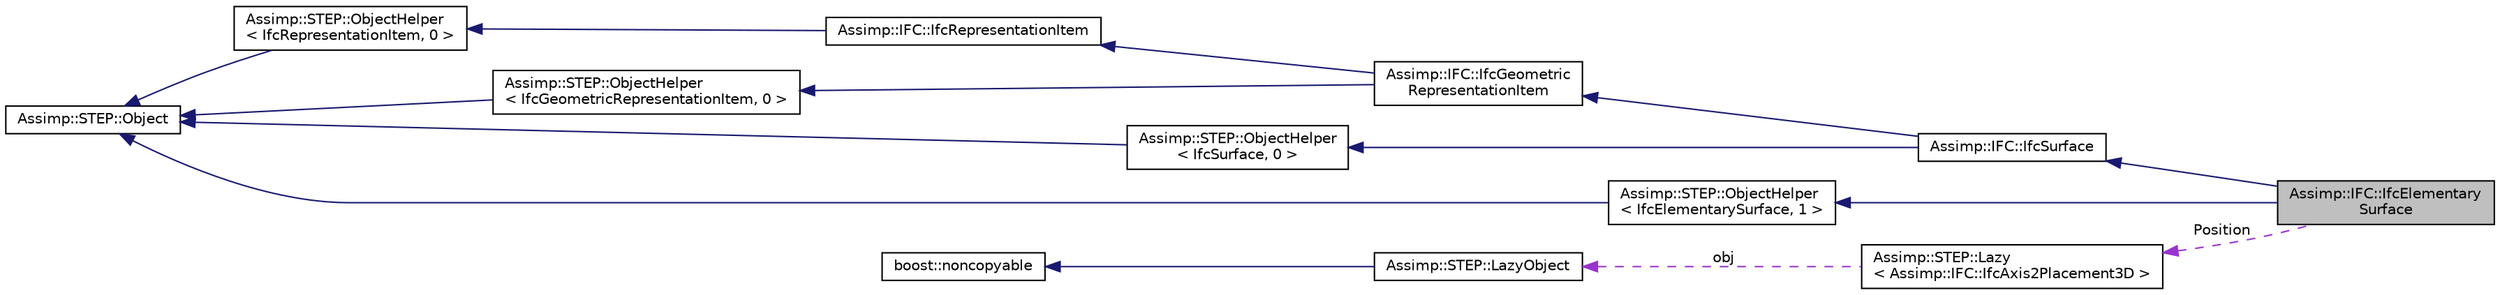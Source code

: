 digraph "Assimp::IFC::IfcElementarySurface"
{
  edge [fontname="Helvetica",fontsize="10",labelfontname="Helvetica",labelfontsize="10"];
  node [fontname="Helvetica",fontsize="10",shape=record];
  rankdir="LR";
  Node1 [label="Assimp::IFC::IfcElementary\lSurface",height=0.2,width=0.4,color="black", fillcolor="grey75", style="filled", fontcolor="black"];
  Node2 -> Node1 [dir="back",color="midnightblue",fontsize="10",style="solid",fontname="Helvetica"];
  Node2 [label="Assimp::IFC::IfcSurface",height=0.2,width=0.4,color="black", fillcolor="white", style="filled",URL="$struct_assimp_1_1_i_f_c_1_1_ifc_surface.html"];
  Node3 -> Node2 [dir="back",color="midnightblue",fontsize="10",style="solid",fontname="Helvetica"];
  Node3 [label="Assimp::IFC::IfcGeometric\lRepresentationItem",height=0.2,width=0.4,color="black", fillcolor="white", style="filled",URL="$struct_assimp_1_1_i_f_c_1_1_ifc_geometric_representation_item.html"];
  Node4 -> Node3 [dir="back",color="midnightblue",fontsize="10",style="solid",fontname="Helvetica"];
  Node4 [label="Assimp::IFC::IfcRepresentationItem",height=0.2,width=0.4,color="black", fillcolor="white", style="filled",URL="$struct_assimp_1_1_i_f_c_1_1_ifc_representation_item.html"];
  Node5 -> Node4 [dir="back",color="midnightblue",fontsize="10",style="solid",fontname="Helvetica"];
  Node5 [label="Assimp::STEP::ObjectHelper\l\< IfcRepresentationItem, 0 \>",height=0.2,width=0.4,color="black", fillcolor="white", style="filled",URL="$struct_assimp_1_1_s_t_e_p_1_1_object_helper.html"];
  Node6 -> Node5 [dir="back",color="midnightblue",fontsize="10",style="solid",fontname="Helvetica"];
  Node6 [label="Assimp::STEP::Object",height=0.2,width=0.4,color="black", fillcolor="white", style="filled",URL="$class_assimp_1_1_s_t_e_p_1_1_object.html"];
  Node7 -> Node3 [dir="back",color="midnightblue",fontsize="10",style="solid",fontname="Helvetica"];
  Node7 [label="Assimp::STEP::ObjectHelper\l\< IfcGeometricRepresentationItem, 0 \>",height=0.2,width=0.4,color="black", fillcolor="white", style="filled",URL="$struct_assimp_1_1_s_t_e_p_1_1_object_helper.html"];
  Node6 -> Node7 [dir="back",color="midnightblue",fontsize="10",style="solid",fontname="Helvetica"];
  Node8 -> Node2 [dir="back",color="midnightblue",fontsize="10",style="solid",fontname="Helvetica"];
  Node8 [label="Assimp::STEP::ObjectHelper\l\< IfcSurface, 0 \>",height=0.2,width=0.4,color="black", fillcolor="white", style="filled",URL="$struct_assimp_1_1_s_t_e_p_1_1_object_helper.html"];
  Node6 -> Node8 [dir="back",color="midnightblue",fontsize="10",style="solid",fontname="Helvetica"];
  Node9 -> Node1 [dir="back",color="midnightblue",fontsize="10",style="solid",fontname="Helvetica"];
  Node9 [label="Assimp::STEP::ObjectHelper\l\< IfcElementarySurface, 1 \>",height=0.2,width=0.4,color="black", fillcolor="white", style="filled",URL="$struct_assimp_1_1_s_t_e_p_1_1_object_helper.html"];
  Node6 -> Node9 [dir="back",color="midnightblue",fontsize="10",style="solid",fontname="Helvetica"];
  Node10 -> Node1 [dir="back",color="darkorchid3",fontsize="10",style="dashed",label=" Position" ,fontname="Helvetica"];
  Node10 [label="Assimp::STEP::Lazy\l\< Assimp::IFC::IfcAxis2Placement3D \>",height=0.2,width=0.4,color="black", fillcolor="white", style="filled",URL="$struct_assimp_1_1_s_t_e_p_1_1_lazy.html"];
  Node11 -> Node10 [dir="back",color="darkorchid3",fontsize="10",style="dashed",label=" obj" ,fontname="Helvetica"];
  Node11 [label="Assimp::STEP::LazyObject",height=0.2,width=0.4,color="black", fillcolor="white", style="filled",URL="$class_assimp_1_1_s_t_e_p_1_1_lazy_object.html"];
  Node12 -> Node11 [dir="back",color="midnightblue",fontsize="10",style="solid",fontname="Helvetica"];
  Node12 [label="boost::noncopyable",height=0.2,width=0.4,color="black", fillcolor="white", style="filled",URL="$classboost_1_1noncopyable___1_1noncopyable.html"];
}
